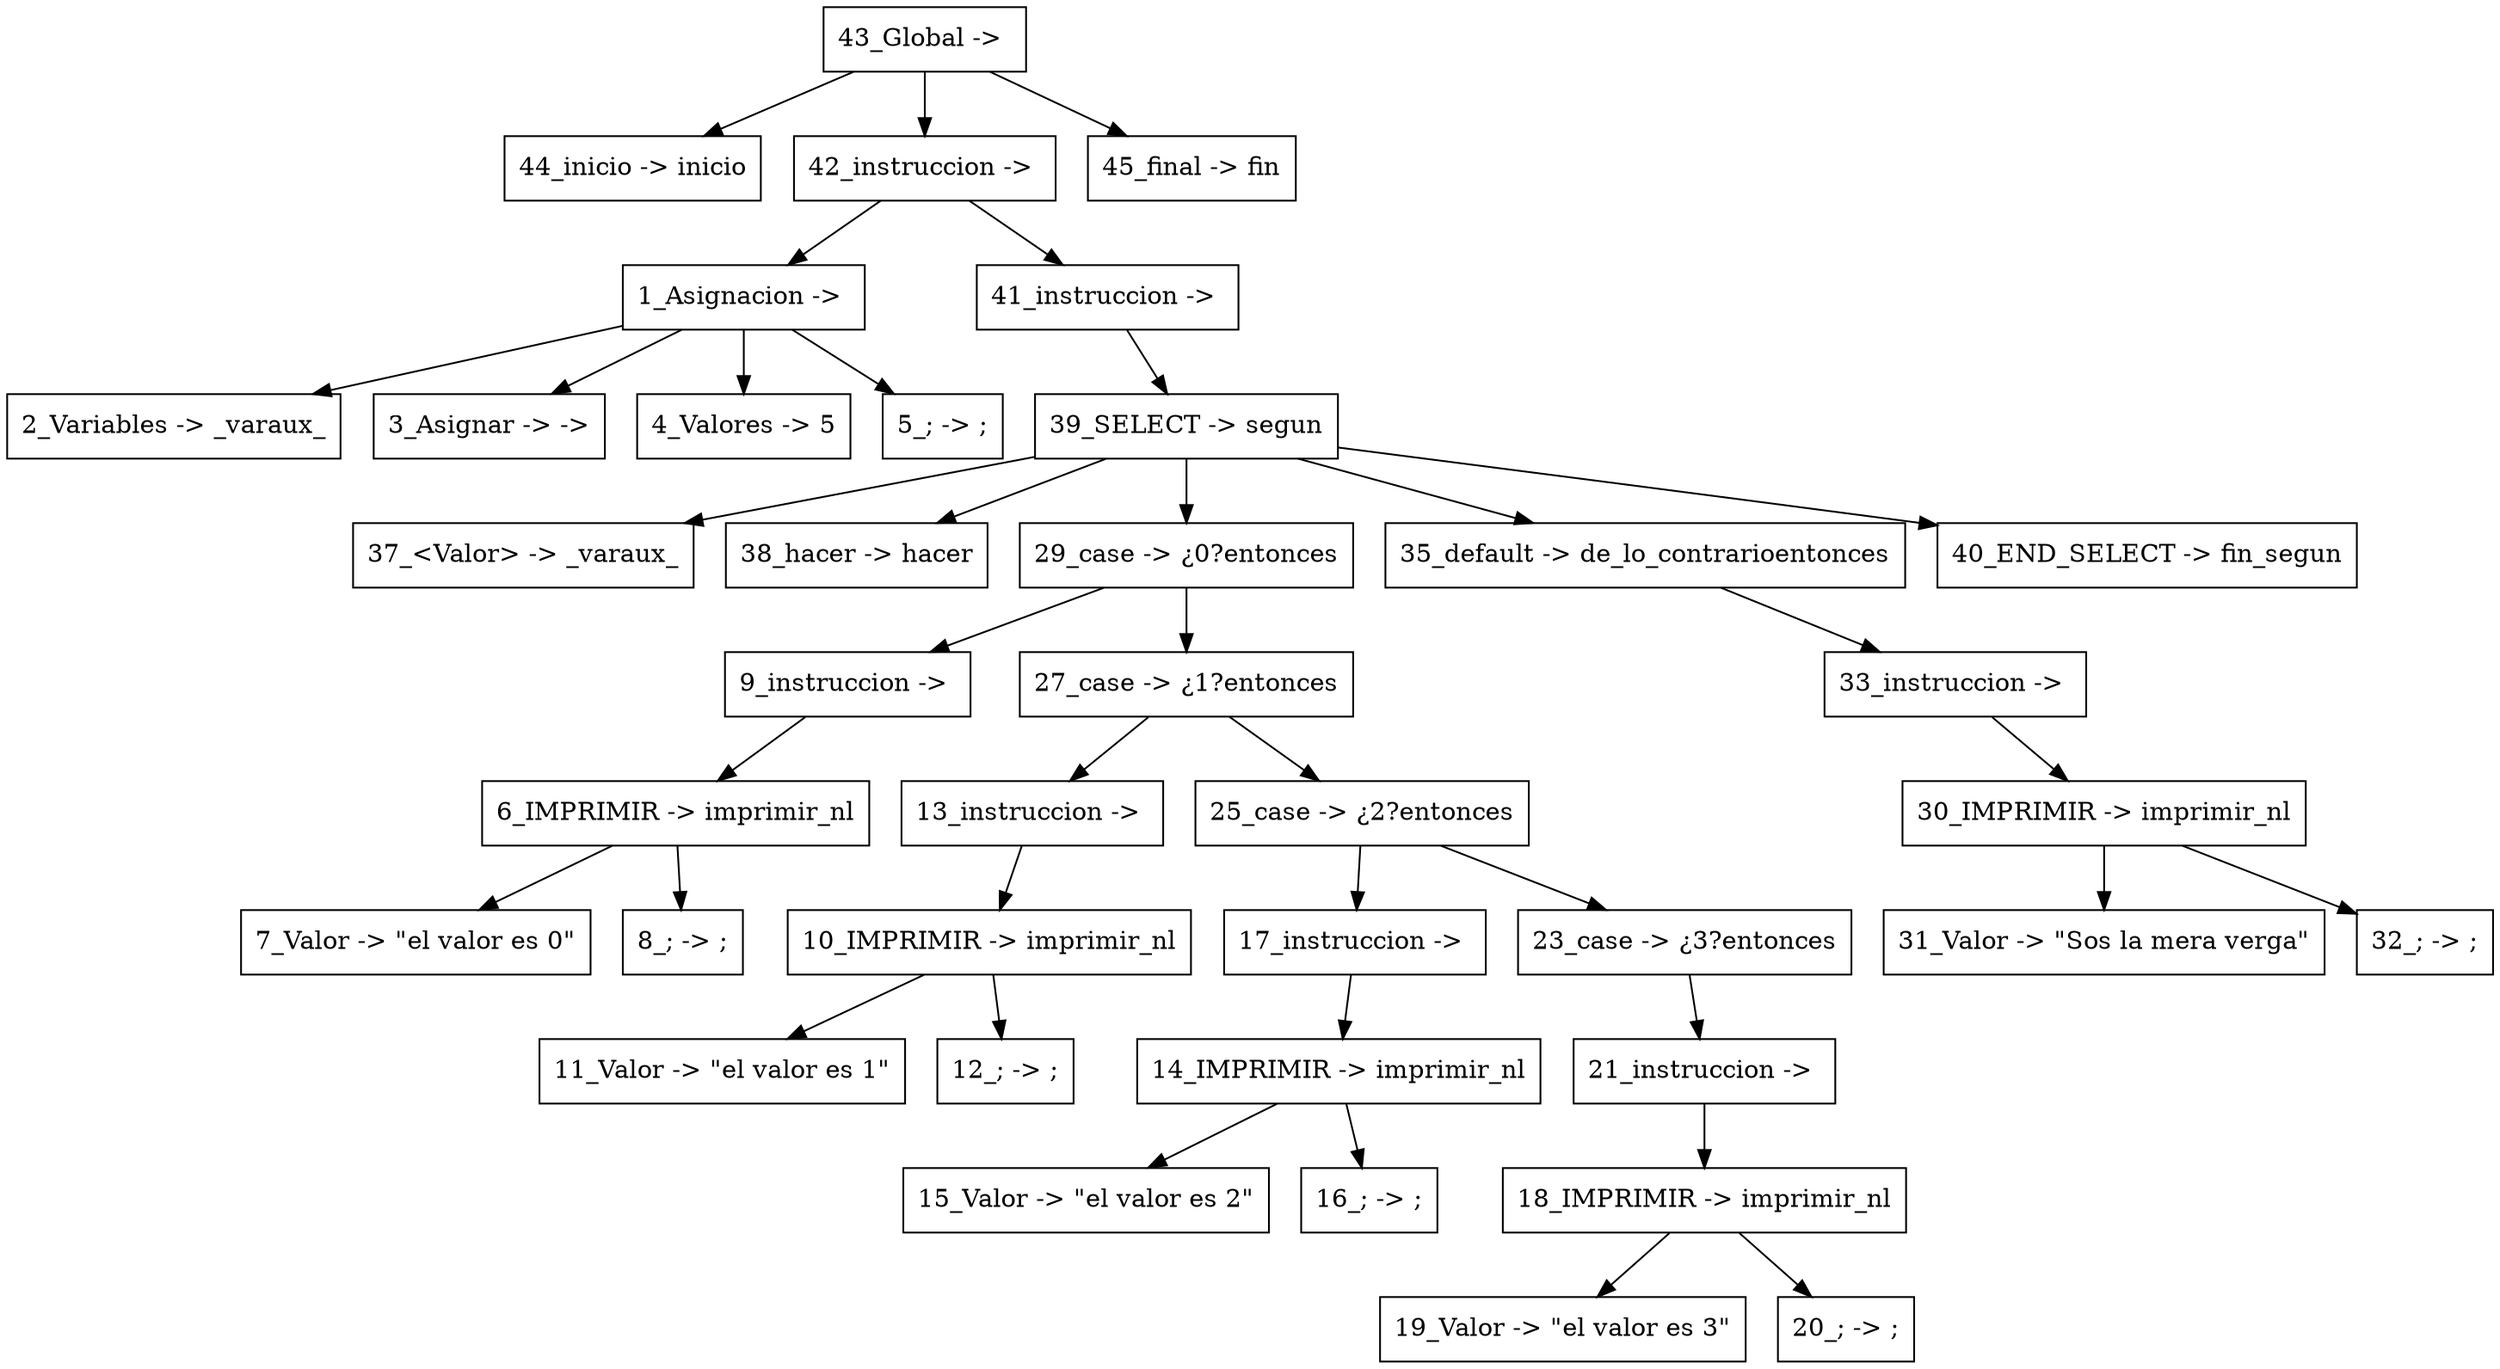 digraph G {node[shape=box, style=filled, color=black, fillcolor=white]; edge[color=black];rankdir=UD 

"43_Global -> "->"44_inicio -> inicio"
"43_Global -> "->"42_instruccion -> "
"42_instruccion -> "->"1_Asignacion -> "
"1_Asignacion -> "->"2_Variables -> _varaux_"
"1_Asignacion -> "->"3_Asignar -> ->"
"1_Asignacion -> "->"4_Valores -> 5"
"1_Asignacion -> "->"5_; -> ;"
"42_instruccion -> "->"41_instruccion -> "
"41_instruccion -> "->"39_SELECT -> segun"
"39_SELECT -> segun"->"37_<Valor> -> _varaux_"
"39_SELECT -> segun"->"38_hacer -> hacer"
"39_SELECT -> segun"->"29_case -> ¿0?entonces"
"29_case -> ¿0?entonces"->"9_instruccion -> "
"9_instruccion -> "->"6_IMPRIMIR -> imprimir_nl"
"6_IMPRIMIR -> imprimir_nl"->"7_Valor -> \"el valor es 0\""
"6_IMPRIMIR -> imprimir_nl"->"8_; -> ;"
"29_case -> ¿0?entonces"->"27_case -> ¿1?entonces"
"27_case -> ¿1?entonces"->"13_instruccion -> "
"13_instruccion -> "->"10_IMPRIMIR -> imprimir_nl"
"10_IMPRIMIR -> imprimir_nl"->"11_Valor -> \"el valor es 1\""
"10_IMPRIMIR -> imprimir_nl"->"12_; -> ;"
"27_case -> ¿1?entonces"->"25_case -> ¿2?entonces"
"25_case -> ¿2?entonces"->"17_instruccion -> "
"17_instruccion -> "->"14_IMPRIMIR -> imprimir_nl"
"14_IMPRIMIR -> imprimir_nl"->"15_Valor -> \"el valor es 2\""
"14_IMPRIMIR -> imprimir_nl"->"16_; -> ;"
"25_case -> ¿2?entonces"->"23_case -> ¿3?entonces"
"23_case -> ¿3?entonces"->"21_instruccion -> "
"21_instruccion -> "->"18_IMPRIMIR -> imprimir_nl"
"18_IMPRIMIR -> imprimir_nl"->"19_Valor -> \"el valor es 3\""
"18_IMPRIMIR -> imprimir_nl"->"20_; -> ;"
"39_SELECT -> segun"->"35_default -> de_lo_contrarioentonces"
"35_default -> de_lo_contrarioentonces"->"33_instruccion -> "
"33_instruccion -> "->"30_IMPRIMIR -> imprimir_nl"
"30_IMPRIMIR -> imprimir_nl"->"31_Valor -> \"Sos la mera verga\""
"30_IMPRIMIR -> imprimir_nl"->"32_; -> ;"
"39_SELECT -> segun"->"40_END_SELECT -> fin_segun"
"43_Global -> "->"45_final -> fin"


}
